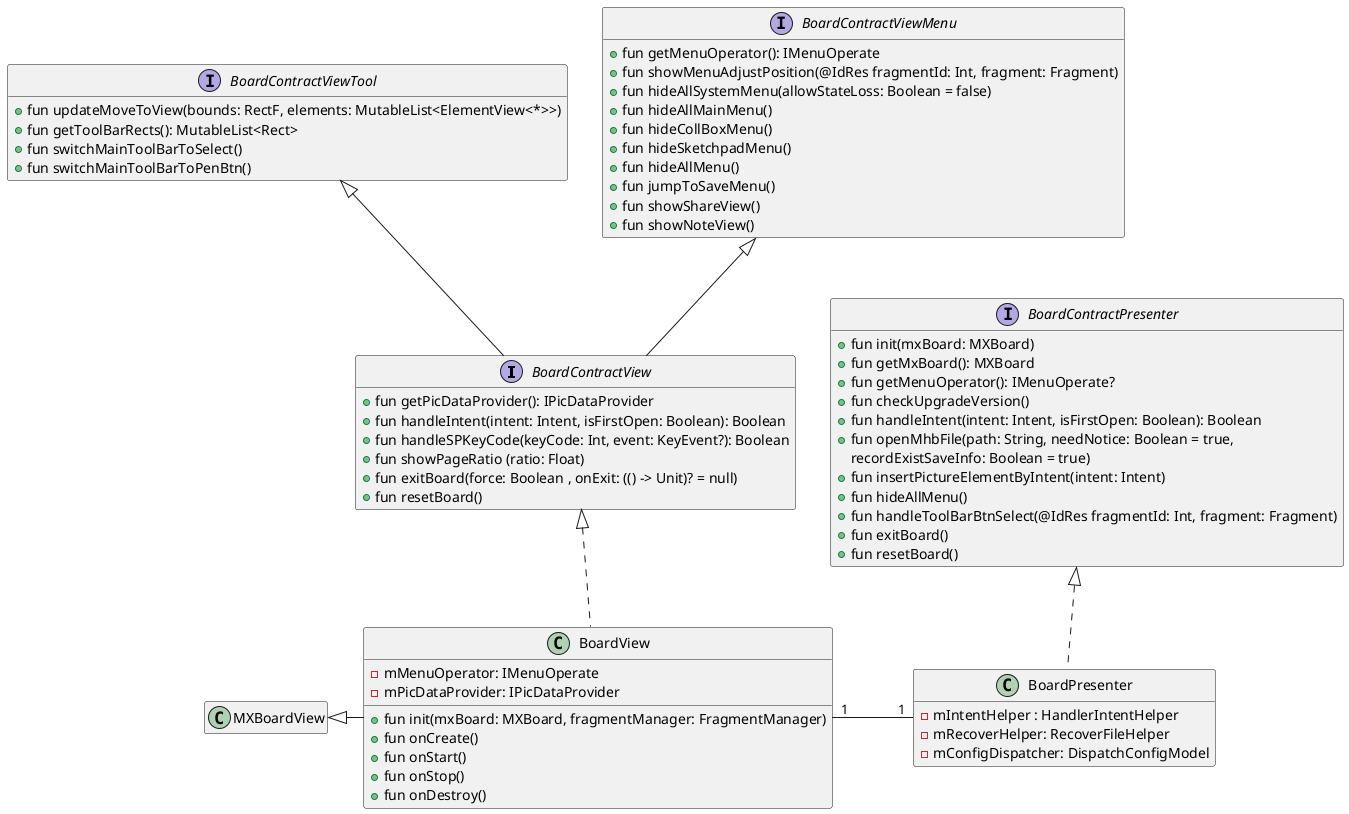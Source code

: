 @startuml

hide empty members

interface BoardContractView {
    + fun getPicDataProvider(): IPicDataProvider
    + fun handleIntent(intent: Intent, isFirstOpen: Boolean): Boolean
    + fun handleSPKeyCode(keyCode: Int, event: KeyEvent?): Boolean
    + fun showPageRatio (ratio: Float)
    + fun exitBoard(force: Boolean , onExit: (() -> Unit)? = null)
    + fun resetBoard()
}
interface BoardContractViewTool {
    + fun updateMoveToView(bounds: RectF, elements: MutableList<ElementView<*>>)
    + fun getToolBarRects(): MutableList<Rect>
    + fun switchMainToolBarToSelect()
    + fun switchMainToolBarToPenBtn()
}
interface BoardContractViewMenu {
    + fun getMenuOperator(): IMenuOperate
    + fun showMenuAdjustPosition(@IdRes fragmentId: Int, fragment: Fragment)
    + fun hideAllSystemMenu(allowStateLoss: Boolean = false)
    + fun hideAllMainMenu()
    + fun hideCollBoxMenu()
    + fun hideSketchpadMenu()
    + fun hideAllMenu()
    + fun jumpToSaveMenu()
    + fun showShareView()
    + fun showNoteView()
}

class BoardView {
    - mMenuOperator: IMenuOperate
    - mPicDataProvider: IPicDataProvider

    + fun init(mxBoard: MXBoard, fragmentManager: FragmentManager)
    + fun onCreate()
    + fun onStart()
    + fun onStop()
    + fun onDestroy()
}

BoardContractViewTool <|-- BoardContractView
BoardContractViewMenu <|-- BoardContractView
MXBoardView <|-right- BoardView
BoardContractView <|.. BoardView


interface BoardContractPresenter {
    + fun init(mxBoard: MXBoard)
    + fun getMxBoard(): MXBoard
    + fun getMenuOperator(): IMenuOperate?
    + fun checkUpgradeVersion()
    + fun handleIntent(intent: Intent, isFirstOpen: Boolean): Boolean
    + fun openMhbFile(path: String, needNotice: Boolean = true,
        recordExistSaveInfo: Boolean = true)
    + fun insertPictureElementByIntent(intent: Intent)
    + fun hideAllMenu()
    + fun handleToolBarBtnSelect(@IdRes fragmentId: Int, fragment: Fragment)
    + fun exitBoard()
    + fun resetBoard()
}

class BoardPresenter {
    - mIntentHelper : HandlerIntentHelper
    - mRecoverHelper: RecoverFileHelper
    - mConfigDispatcher: DispatchConfigModel
}

BoardContractPresenter <|.. BoardPresenter
BoardView "1"-right- "1" BoardPresenter

@enduml